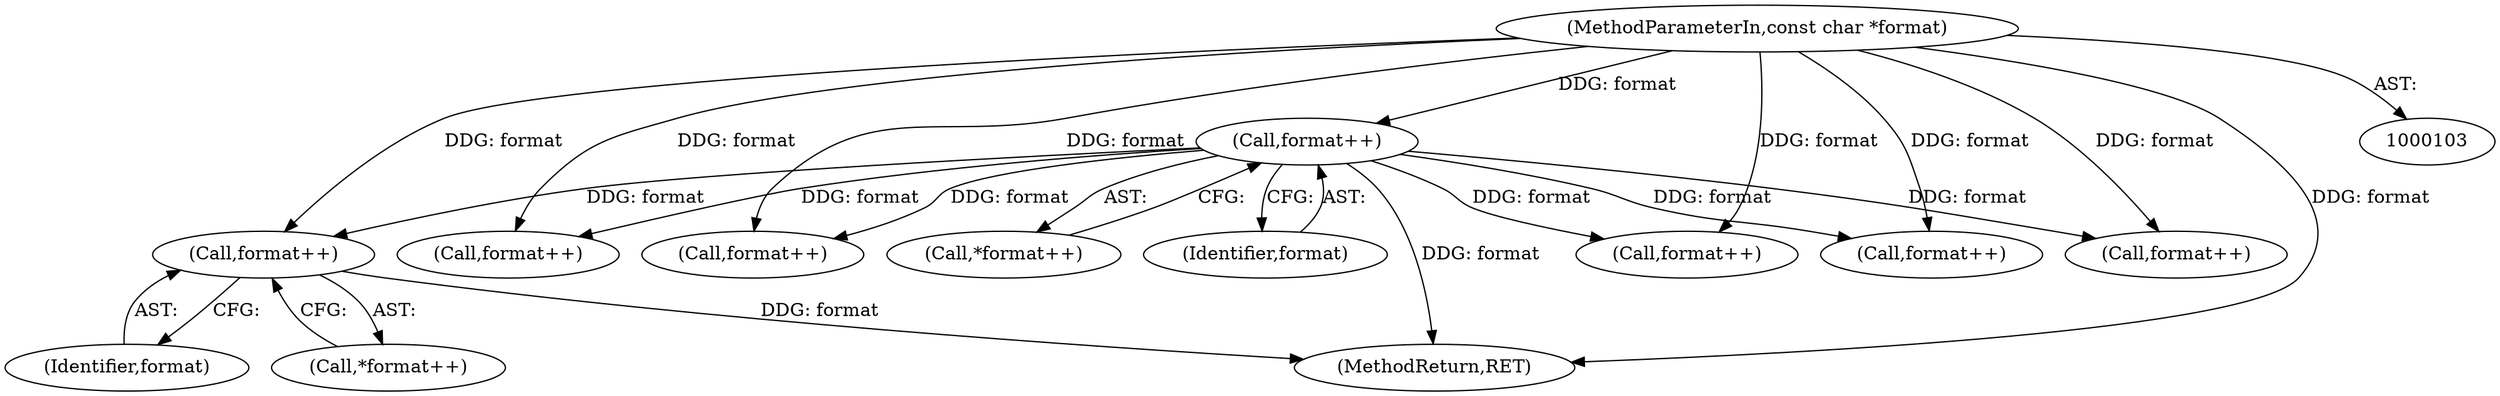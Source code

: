 digraph "0_openssl_578b956fe741bf8e84055547b1e83c28dd902c73@pointer" {
"1000195" [label="(Call,format++)"];
"1000141" [label="(Call,format++)"];
"1000109" [label="(MethodParameterIn,const char *format)"];
"1000109" [label="(MethodParameterIn,const char *format)"];
"1000226" [label="(Call,format++)"];
"1000246" [label="(Call,format++)"];
"1000141" [label="(Call,format++)"];
"1000206" [label="(Call,format++)"];
"1000195" [label="(Call,format++)"];
"1000140" [label="(Call,*format++)"];
"1000194" [label="(Call,*format++)"];
"1000708" [label="(MethodReturn,RET)"];
"1000142" [label="(Identifier,format)"];
"1000236" [label="(Call,format++)"];
"1000196" [label="(Identifier,format)"];
"1000216" [label="(Call,format++)"];
"1000195" -> "1000194"  [label="AST: "];
"1000195" -> "1000196"  [label="CFG: "];
"1000196" -> "1000195"  [label="AST: "];
"1000194" -> "1000195"  [label="CFG: "];
"1000195" -> "1000708"  [label="DDG: format"];
"1000141" -> "1000195"  [label="DDG: format"];
"1000109" -> "1000195"  [label="DDG: format"];
"1000141" -> "1000140"  [label="AST: "];
"1000141" -> "1000142"  [label="CFG: "];
"1000142" -> "1000141"  [label="AST: "];
"1000140" -> "1000141"  [label="CFG: "];
"1000141" -> "1000708"  [label="DDG: format"];
"1000109" -> "1000141"  [label="DDG: format"];
"1000141" -> "1000206"  [label="DDG: format"];
"1000141" -> "1000216"  [label="DDG: format"];
"1000141" -> "1000226"  [label="DDG: format"];
"1000141" -> "1000236"  [label="DDG: format"];
"1000141" -> "1000246"  [label="DDG: format"];
"1000109" -> "1000103"  [label="AST: "];
"1000109" -> "1000708"  [label="DDG: format"];
"1000109" -> "1000206"  [label="DDG: format"];
"1000109" -> "1000216"  [label="DDG: format"];
"1000109" -> "1000226"  [label="DDG: format"];
"1000109" -> "1000236"  [label="DDG: format"];
"1000109" -> "1000246"  [label="DDG: format"];
}
